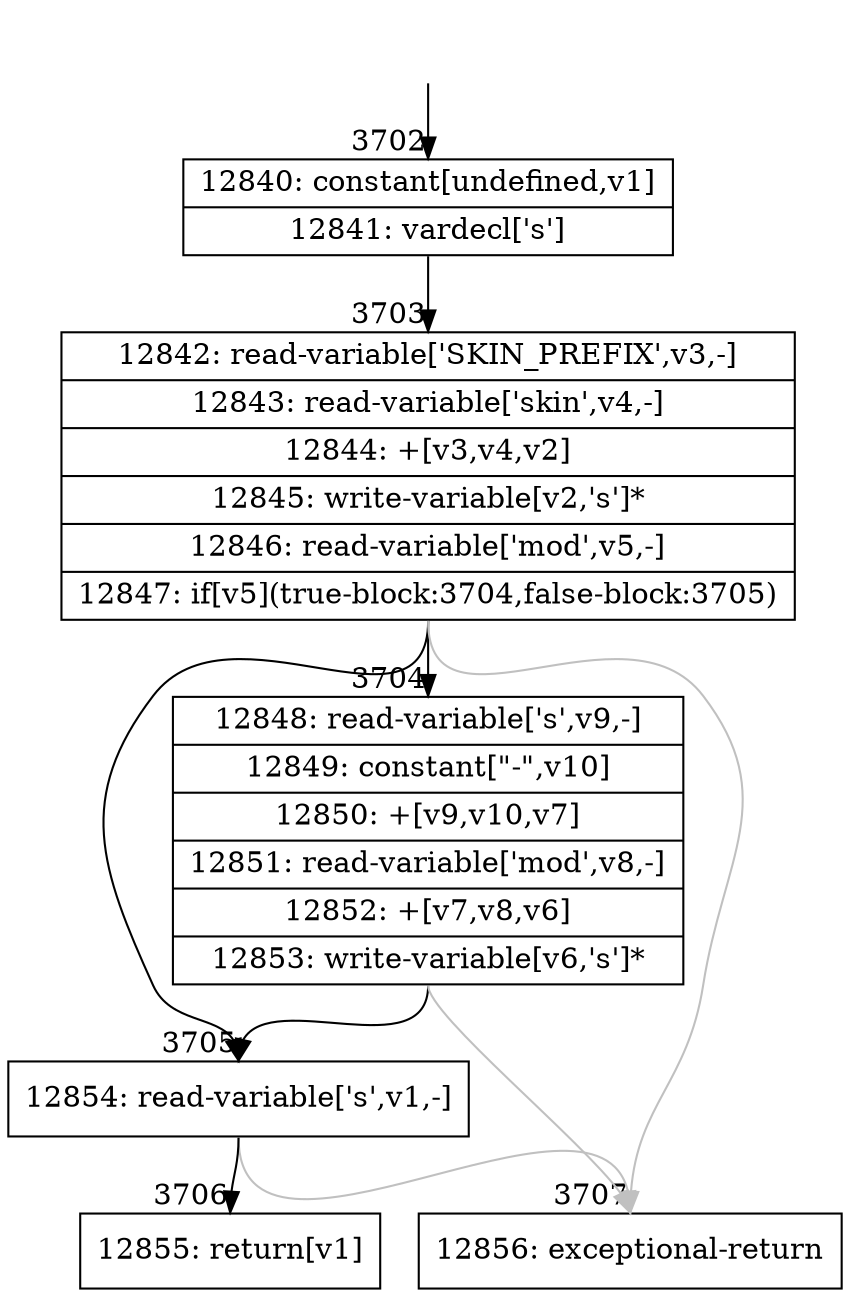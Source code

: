 digraph {
rankdir="TD"
BB_entry189[shape=none,label=""];
BB_entry189 -> BB3702 [tailport=s, headport=n, headlabel="    3702"]
BB3702 [shape=record label="{12840: constant[undefined,v1]|12841: vardecl['s']}" ] 
BB3702 -> BB3703 [tailport=s, headport=n, headlabel="      3703"]
BB3703 [shape=record label="{12842: read-variable['SKIN_PREFIX',v3,-]|12843: read-variable['skin',v4,-]|12844: +[v3,v4,v2]|12845: write-variable[v2,'s']*|12846: read-variable['mod',v5,-]|12847: if[v5](true-block:3704,false-block:3705)}" ] 
BB3703 -> BB3704 [tailport=s, headport=n, headlabel="      3704"]
BB3703 -> BB3705 [tailport=s, headport=n, headlabel="      3705"]
BB3703 -> BB3707 [tailport=s, headport=n, color=gray, headlabel="      3707"]
BB3704 [shape=record label="{12848: read-variable['s',v9,-]|12849: constant[\"-\",v10]|12850: +[v9,v10,v7]|12851: read-variable['mod',v8,-]|12852: +[v7,v8,v6]|12853: write-variable[v6,'s']*}" ] 
BB3704 -> BB3705 [tailport=s, headport=n]
BB3704 -> BB3707 [tailport=s, headport=n, color=gray]
BB3705 [shape=record label="{12854: read-variable['s',v1,-]}" ] 
BB3705 -> BB3706 [tailport=s, headport=n, headlabel="      3706"]
BB3705 -> BB3707 [tailport=s, headport=n, color=gray]
BB3706 [shape=record label="{12855: return[v1]}" ] 
BB3707 [shape=record label="{12856: exceptional-return}" ] 
//#$~ 6562
}
